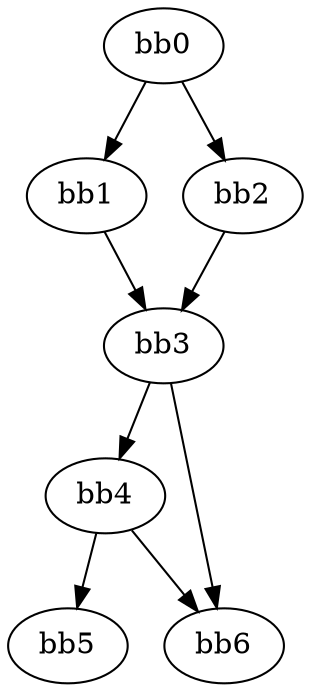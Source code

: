 digraph {
    0 [ label = "bb0\l" ]
    1 [ label = "bb1\l" ]
    2 [ label = "bb2\l" ]
    3 [ label = "bb3\l" ]
    4 [ label = "bb4\l" ]
    5 [ label = "bb5\l" ]
    6 [ label = "bb6\l" ]
    0 -> 1 [ ]
    0 -> 2 [ ]
    1 -> 3 [ ]
    2 -> 3 [ ]
    3 -> 4 [ ]
    3 -> 6 [ ]
    4 -> 5 [ ]
    4 -> 6 [ ]
}

